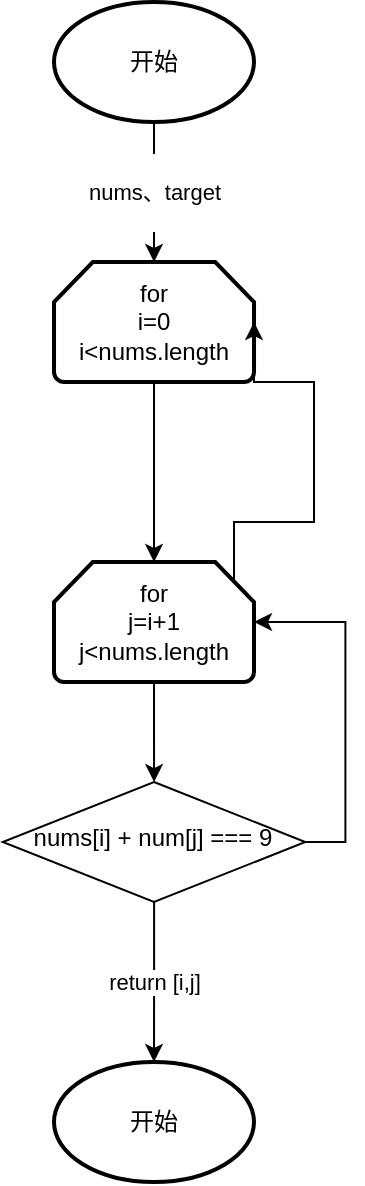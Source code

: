 <mxfile version="14.8.0" type="github"><diagram id="C5RBs43oDa-KdzZeNtuy" name="Page-1"><mxGraphModel dx="1185" dy="635" grid="1" gridSize="10" guides="1" tooltips="1" connect="1" arrows="1" fold="1" page="1" pageScale="1" pageWidth="827" pageHeight="1169" math="0" shadow="0"><root><mxCell id="WIyWlLk6GJQsqaUBKTNV-0"/><mxCell id="WIyWlLk6GJQsqaUBKTNV-1" parent="WIyWlLk6GJQsqaUBKTNV-0"/><mxCell id="iR3xdGxJon6szsI945bg-8" value="return [i,j]" style="edgeStyle=orthogonalEdgeStyle;rounded=0;orthogonalLoop=1;jettySize=auto;html=1;" edge="1" parent="WIyWlLk6GJQsqaUBKTNV-1" source="WIyWlLk6GJQsqaUBKTNV-6" target="iR3xdGxJon6szsI945bg-7"><mxGeometry relative="1" as="geometry"/></mxCell><mxCell id="iR3xdGxJon6szsI945bg-9" style="edgeStyle=orthogonalEdgeStyle;rounded=0;orthogonalLoop=1;jettySize=auto;html=1;exitX=1;exitY=0.5;exitDx=0;exitDy=0;entryX=1;entryY=0.5;entryDx=0;entryDy=0;entryPerimeter=0;" edge="1" parent="WIyWlLk6GJQsqaUBKTNV-1" source="WIyWlLk6GJQsqaUBKTNV-6" target="iR3xdGxJon6szsI945bg-4"><mxGeometry relative="1" as="geometry"><mxPoint x="380" y="370" as="targetPoint"/></mxGeometry></mxCell><mxCell id="WIyWlLk6GJQsqaUBKTNV-6" value="nums[i] + num[j] === 9" style="rhombus;whiteSpace=wrap;html=1;shadow=0;fontFamily=Helvetica;fontSize=12;align=center;strokeWidth=1;spacing=6;spacingTop=-4;" parent="WIyWlLk6GJQsqaUBKTNV-1" vertex="1"><mxGeometry x="244.38" y="430" width="151.25" height="60" as="geometry"/></mxCell><mxCell id="iR3xdGxJon6szsI945bg-5" value="" style="edgeStyle=orthogonalEdgeStyle;rounded=0;orthogonalLoop=1;jettySize=auto;html=1;" edge="1" parent="WIyWlLk6GJQsqaUBKTNV-1" source="iR3xdGxJon6szsI945bg-0" target="iR3xdGxJon6szsI945bg-4"><mxGeometry relative="1" as="geometry"/></mxCell><mxCell id="iR3xdGxJon6szsI945bg-0" value="for&lt;br&gt;i=0&lt;br&gt;i&amp;lt;nums.length" style="strokeWidth=2;html=1;shape=mxgraph.flowchart.loop_limit;whiteSpace=wrap;" vertex="1" parent="WIyWlLk6GJQsqaUBKTNV-1"><mxGeometry x="270.01" y="170" width="100" height="60" as="geometry"/></mxCell><mxCell id="iR3xdGxJon6szsI945bg-3" value="&amp;nbsp;&lt;br&gt;nums、target&lt;br&gt;&amp;nbsp;" style="edgeStyle=orthogonalEdgeStyle;rounded=0;orthogonalLoop=1;jettySize=auto;html=1;entryX=0.5;entryY=0;entryDx=0;entryDy=0;entryPerimeter=0;" edge="1" parent="WIyWlLk6GJQsqaUBKTNV-1" source="iR3xdGxJon6szsI945bg-1" target="iR3xdGxJon6szsI945bg-0"><mxGeometry relative="1" as="geometry"><mxPoint x="320" y="190" as="targetPoint"/></mxGeometry></mxCell><mxCell id="iR3xdGxJon6szsI945bg-1" value="开始" style="strokeWidth=2;html=1;shape=mxgraph.flowchart.start_1;whiteSpace=wrap;" vertex="1" parent="WIyWlLk6GJQsqaUBKTNV-1"><mxGeometry x="270" y="40" width="100" height="60" as="geometry"/></mxCell><mxCell id="iR3xdGxJon6szsI945bg-6" value="" style="edgeStyle=orthogonalEdgeStyle;rounded=0;orthogonalLoop=1;jettySize=auto;html=1;" edge="1" parent="WIyWlLk6GJQsqaUBKTNV-1" source="iR3xdGxJon6szsI945bg-4" target="WIyWlLk6GJQsqaUBKTNV-6"><mxGeometry relative="1" as="geometry"/></mxCell><mxCell id="iR3xdGxJon6szsI945bg-10" style="edgeStyle=orthogonalEdgeStyle;rounded=0;orthogonalLoop=1;jettySize=auto;html=1;exitX=0.9;exitY=0.15;exitDx=0;exitDy=0;exitPerimeter=0;entryX=1;entryY=0.5;entryDx=0;entryDy=0;entryPerimeter=0;" edge="1" parent="WIyWlLk6GJQsqaUBKTNV-1" source="iR3xdGxJon6szsI945bg-4" target="iR3xdGxJon6szsI945bg-0"><mxGeometry relative="1" as="geometry"><Array as="points"><mxPoint x="360" y="300"/><mxPoint x="400" y="300"/><mxPoint x="400" y="230"/><mxPoint x="370" y="230"/></Array></mxGeometry></mxCell><mxCell id="iR3xdGxJon6szsI945bg-4" value="for&lt;br&gt;j=i+1&lt;br&gt;j&amp;lt;nums.length" style="strokeWidth=2;html=1;shape=mxgraph.flowchart.loop_limit;whiteSpace=wrap;" vertex="1" parent="WIyWlLk6GJQsqaUBKTNV-1"><mxGeometry x="270" y="320" width="100" height="60" as="geometry"/></mxCell><mxCell id="iR3xdGxJon6szsI945bg-7" value="开始" style="strokeWidth=2;html=1;shape=mxgraph.flowchart.start_1;whiteSpace=wrap;" vertex="1" parent="WIyWlLk6GJQsqaUBKTNV-1"><mxGeometry x="270" y="570" width="100" height="60" as="geometry"/></mxCell></root></mxGraphModel></diagram></mxfile>